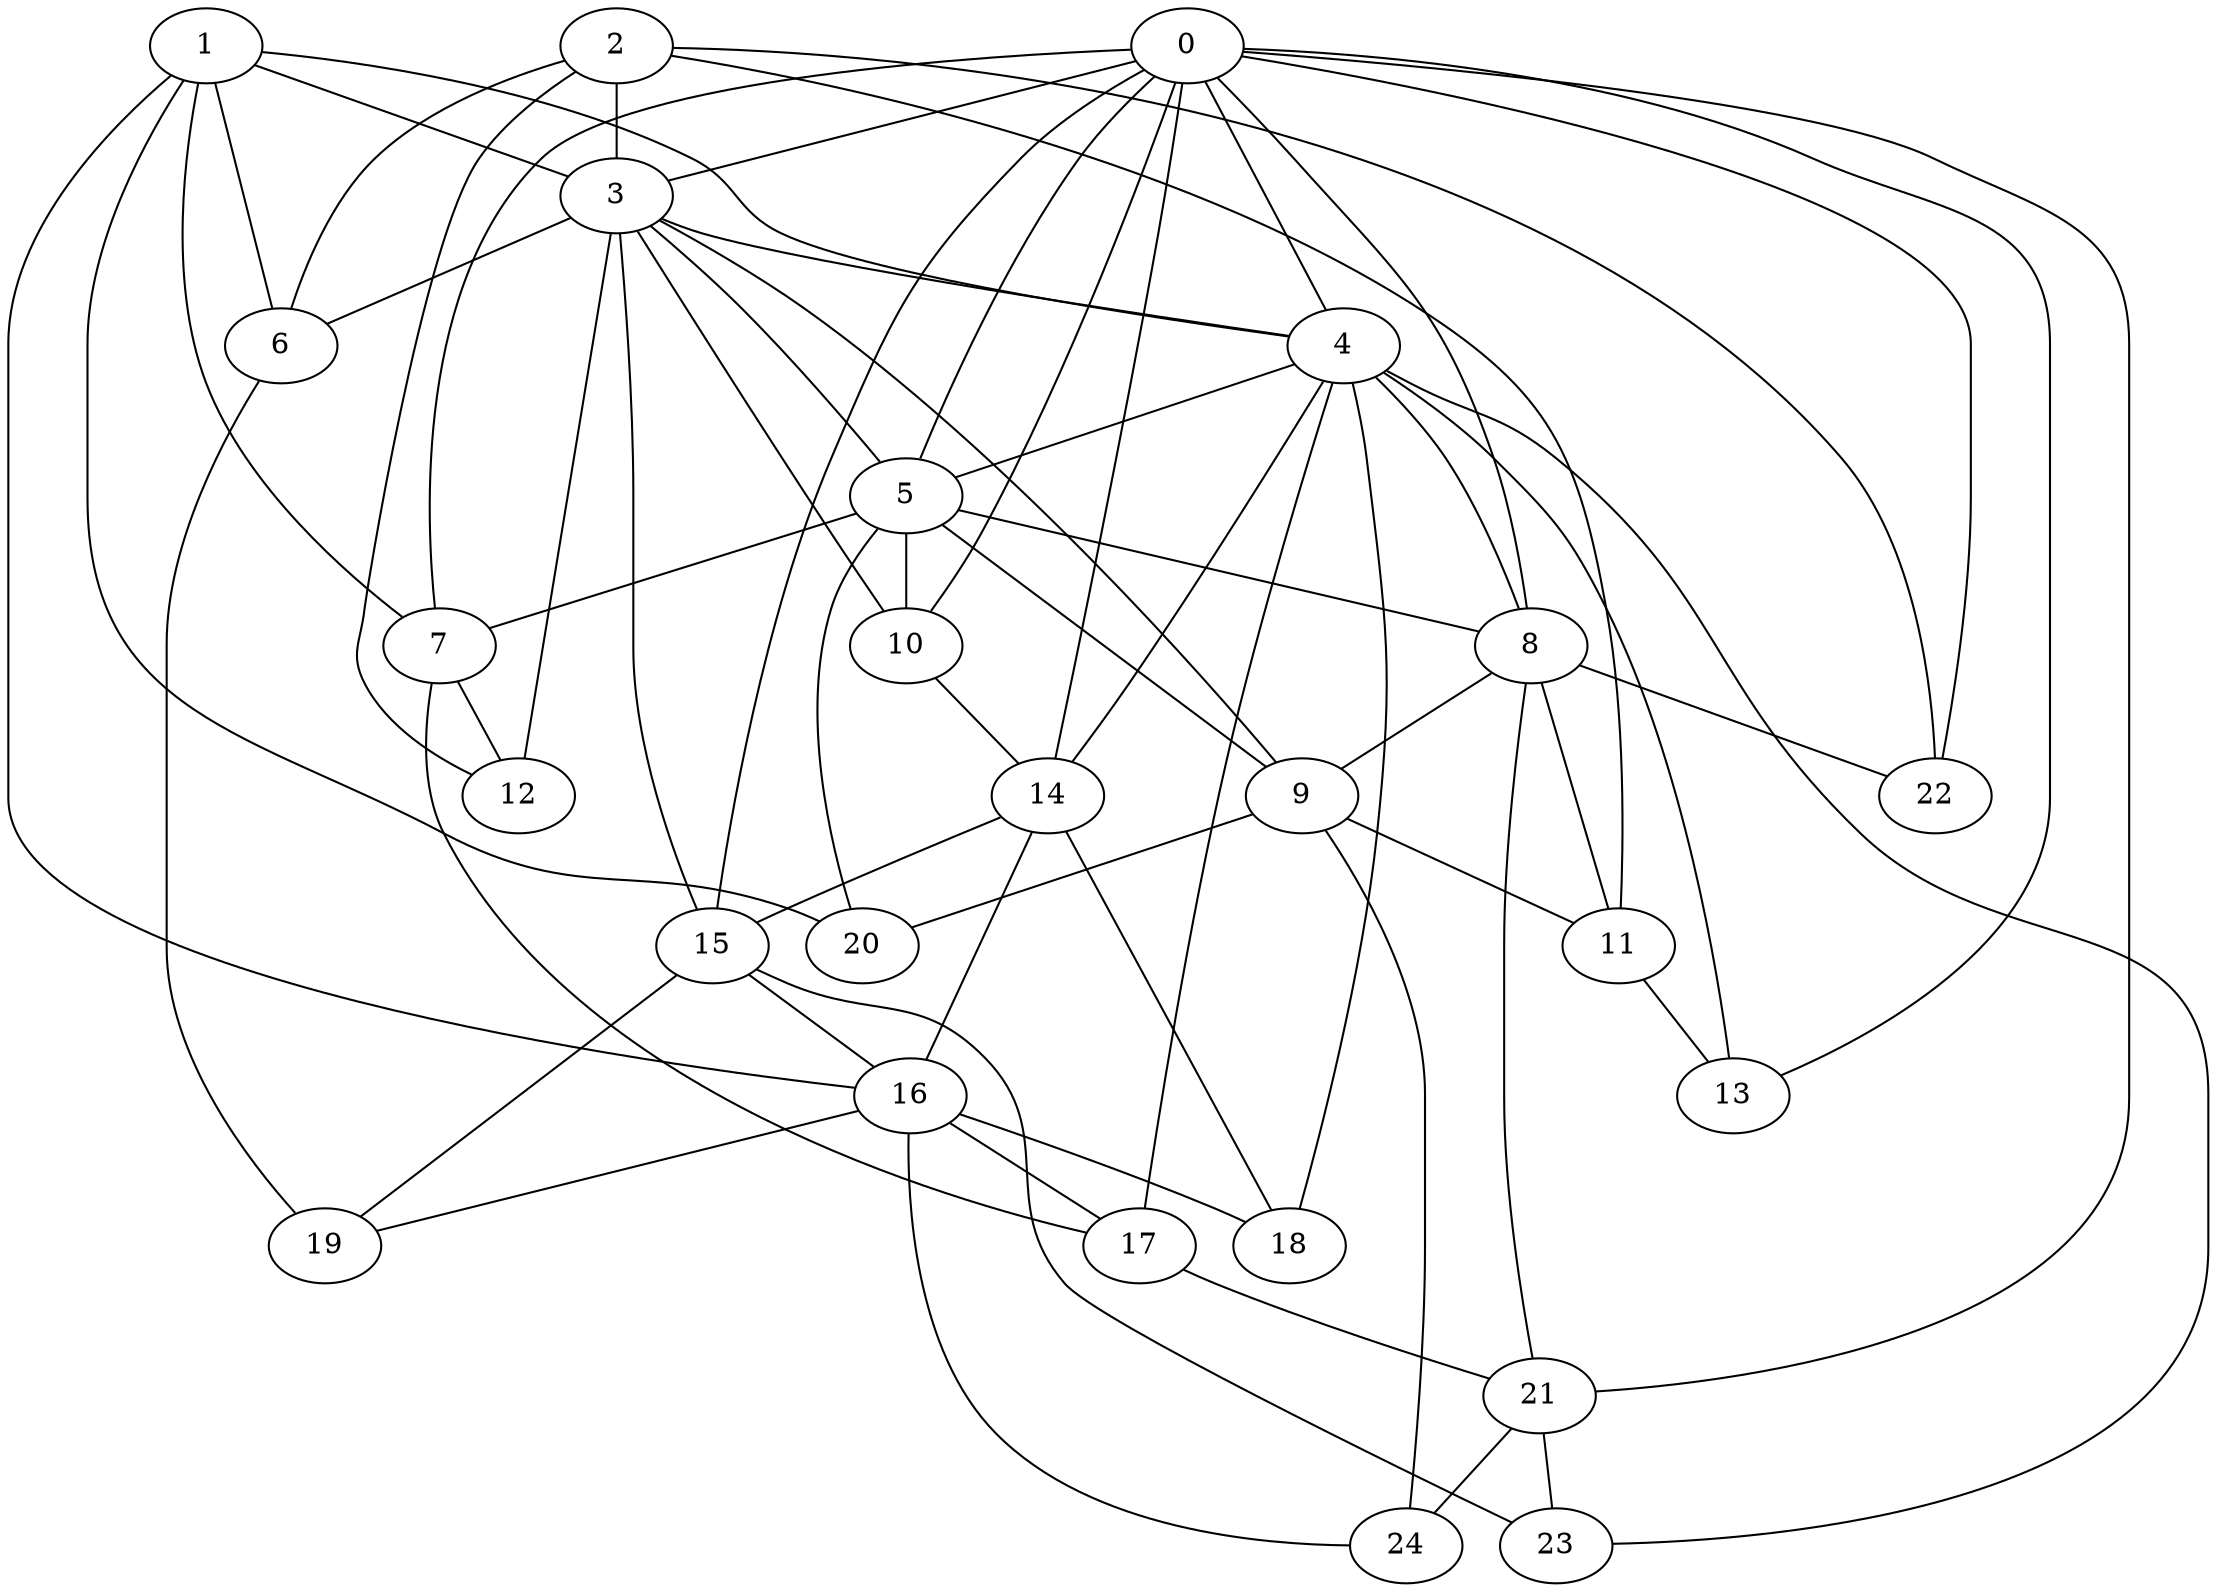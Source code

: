 strict graph "barabasi_albert_graph(25,3)" {
0;
1;
2;
3;
4;
5;
6;
7;
8;
9;
10;
11;
12;
13;
14;
15;
16;
17;
18;
19;
20;
21;
22;
23;
24;
0 -- 3  [is_available=True, prob="0.532374557017"];
0 -- 4  [is_available=True, prob="0.995831124522"];
0 -- 5  [is_available=True, prob="0.975360835776"];
0 -- 7  [is_available=True, prob="0.124700476719"];
0 -- 8  [is_available=True, prob="0.226538163013"];
0 -- 10  [is_available=True, prob="0.134037089097"];
0 -- 13  [is_available=True, prob="1.0"];
0 -- 14  [is_available=True, prob="1.0"];
0 -- 15  [is_available=True, prob="0.862021132708"];
0 -- 21  [is_available=True, prob="0.553434967812"];
0 -- 22  [is_available=True, prob="1.0"];
1 -- 3  [is_available=True, prob="1.0"];
1 -- 4  [is_available=True, prob="0.875688961106"];
1 -- 6  [is_available=True, prob="1.0"];
1 -- 7  [is_available=True, prob="0.294076677501"];
1 -- 16  [is_available=True, prob="0.412367584274"];
1 -- 20  [is_available=True, prob="0.048273603973"];
2 -- 11  [is_available=True, prob="1.0"];
2 -- 3  [is_available=True, prob="0.513193070578"];
2 -- 12  [is_available=True, prob="0.304348717384"];
2 -- 22  [is_available=True, prob="0.783044241391"];
2 -- 6  [is_available=True, prob="0.576213529664"];
3 -- 4  [is_available=True, prob="0.527910322811"];
3 -- 5  [is_available=True, prob="0.680407323244"];
3 -- 6  [is_available=True, prob="1.0"];
3 -- 9  [is_available=True, prob="0.417857699857"];
3 -- 10  [is_available=True, prob="0.290525754063"];
3 -- 12  [is_available=True, prob="0.677913598613"];
3 -- 15  [is_available=True, prob="0.960687143514"];
4 -- 5  [is_available=True, prob="0.154858980736"];
4 -- 8  [is_available=True, prob="0.219513804216"];
4 -- 13  [is_available=True, prob="0.156336088773"];
4 -- 14  [is_available=True, prob="0.550238741453"];
4 -- 17  [is_available=True, prob="0.206162921113"];
4 -- 18  [is_available=True, prob="0.0105160495483"];
4 -- 23  [is_available=True, prob="1.0"];
5 -- 7  [is_available=True, prob="0.780098864045"];
5 -- 8  [is_available=True, prob="0.437501642365"];
5 -- 9  [is_available=True, prob="0.99124482043"];
5 -- 10  [is_available=True, prob="0.838941583217"];
5 -- 20  [is_available=True, prob="0.503434372241"];
6 -- 19  [is_available=True, prob="0.928643267036"];
7 -- 12  [is_available=True, prob="0.747466002259"];
7 -- 17  [is_available=True, prob="1.0"];
8 -- 9  [is_available=True, prob="0.0319394243342"];
8 -- 11  [is_available=True, prob="0.964788351526"];
8 -- 21  [is_available=True, prob="0.497007336252"];
8 -- 22  [is_available=True, prob="0.377677790233"];
9 -- 11  [is_available=True, prob="0.651736273866"];
9 -- 20  [is_available=True, prob="0.200656708927"];
9 -- 24  [is_available=True, prob="0.0161291444047"];
10 -- 14  [is_available=True, prob="1.0"];
11 -- 13  [is_available=True, prob="1.0"];
14 -- 15  [is_available=True, prob="0.349663046103"];
14 -- 16  [is_available=True, prob="0.516378392831"];
14 -- 18  [is_available=True, prob="0.0387886047358"];
15 -- 16  [is_available=True, prob="0.529879293595"];
15 -- 19  [is_available=True, prob="1.0"];
15 -- 23  [is_available=True, prob="0.278619425145"];
16 -- 17  [is_available=True, prob="0.0639200832485"];
16 -- 18  [is_available=True, prob="0.595959766221"];
16 -- 19  [is_available=True, prob="0.120893532741"];
16 -- 24  [is_available=True, prob="0.424636606817"];
17 -- 21  [is_available=True, prob="0.843647621672"];
21 -- 23  [is_available=True, prob="0.470654093146"];
21 -- 24  [is_available=True, prob="0.850168051441"];
}
